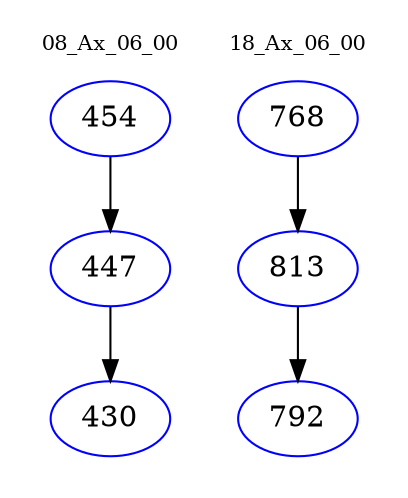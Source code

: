 digraph{
subgraph cluster_0 {
color = white
label = "08_Ax_06_00";
fontsize=10;
T0_454 [label="454", color="blue"]
T0_454 -> T0_447 [color="black"]
T0_447 [label="447", color="blue"]
T0_447 -> T0_430 [color="black"]
T0_430 [label="430", color="blue"]
}
subgraph cluster_1 {
color = white
label = "18_Ax_06_00";
fontsize=10;
T1_768 [label="768", color="blue"]
T1_768 -> T1_813 [color="black"]
T1_813 [label="813", color="blue"]
T1_813 -> T1_792 [color="black"]
T1_792 [label="792", color="blue"]
}
}
